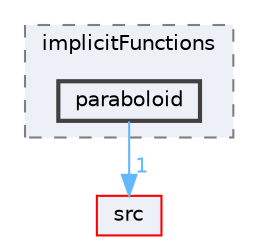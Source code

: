 digraph "applications/utilities/preProcessing/setAlphaField/alphaFieldFunctions/implicitFunctions/paraboloid"
{
 // LATEX_PDF_SIZE
  bgcolor="transparent";
  edge [fontname=Helvetica,fontsize=10,labelfontname=Helvetica,labelfontsize=10];
  node [fontname=Helvetica,fontsize=10,shape=box,height=0.2,width=0.4];
  compound=true
  subgraph clusterdir_b0474406b818fbdc2e27ce1a84b06ca4 {
    graph [ bgcolor="#edf0f7", pencolor="grey50", label="implicitFunctions", fontname=Helvetica,fontsize=10 style="filled,dashed", URL="dir_b0474406b818fbdc2e27ce1a84b06ca4.html",tooltip=""]
  dir_40f5fc3c3b520502e88e226ce516840f [label="paraboloid", fillcolor="#edf0f7", color="grey25", style="filled,bold", URL="dir_40f5fc3c3b520502e88e226ce516840f.html",tooltip=""];
  }
  dir_68267d1309a1af8e8297ef4c3efbcdba [label="src", fillcolor="#edf0f7", color="red", style="filled", URL="dir_68267d1309a1af8e8297ef4c3efbcdba.html",tooltip=""];
  dir_40f5fc3c3b520502e88e226ce516840f->dir_68267d1309a1af8e8297ef4c3efbcdba [headlabel="1", labeldistance=1.5 headhref="dir_002777_003729.html" href="dir_002777_003729.html" color="steelblue1" fontcolor="steelblue1"];
}
